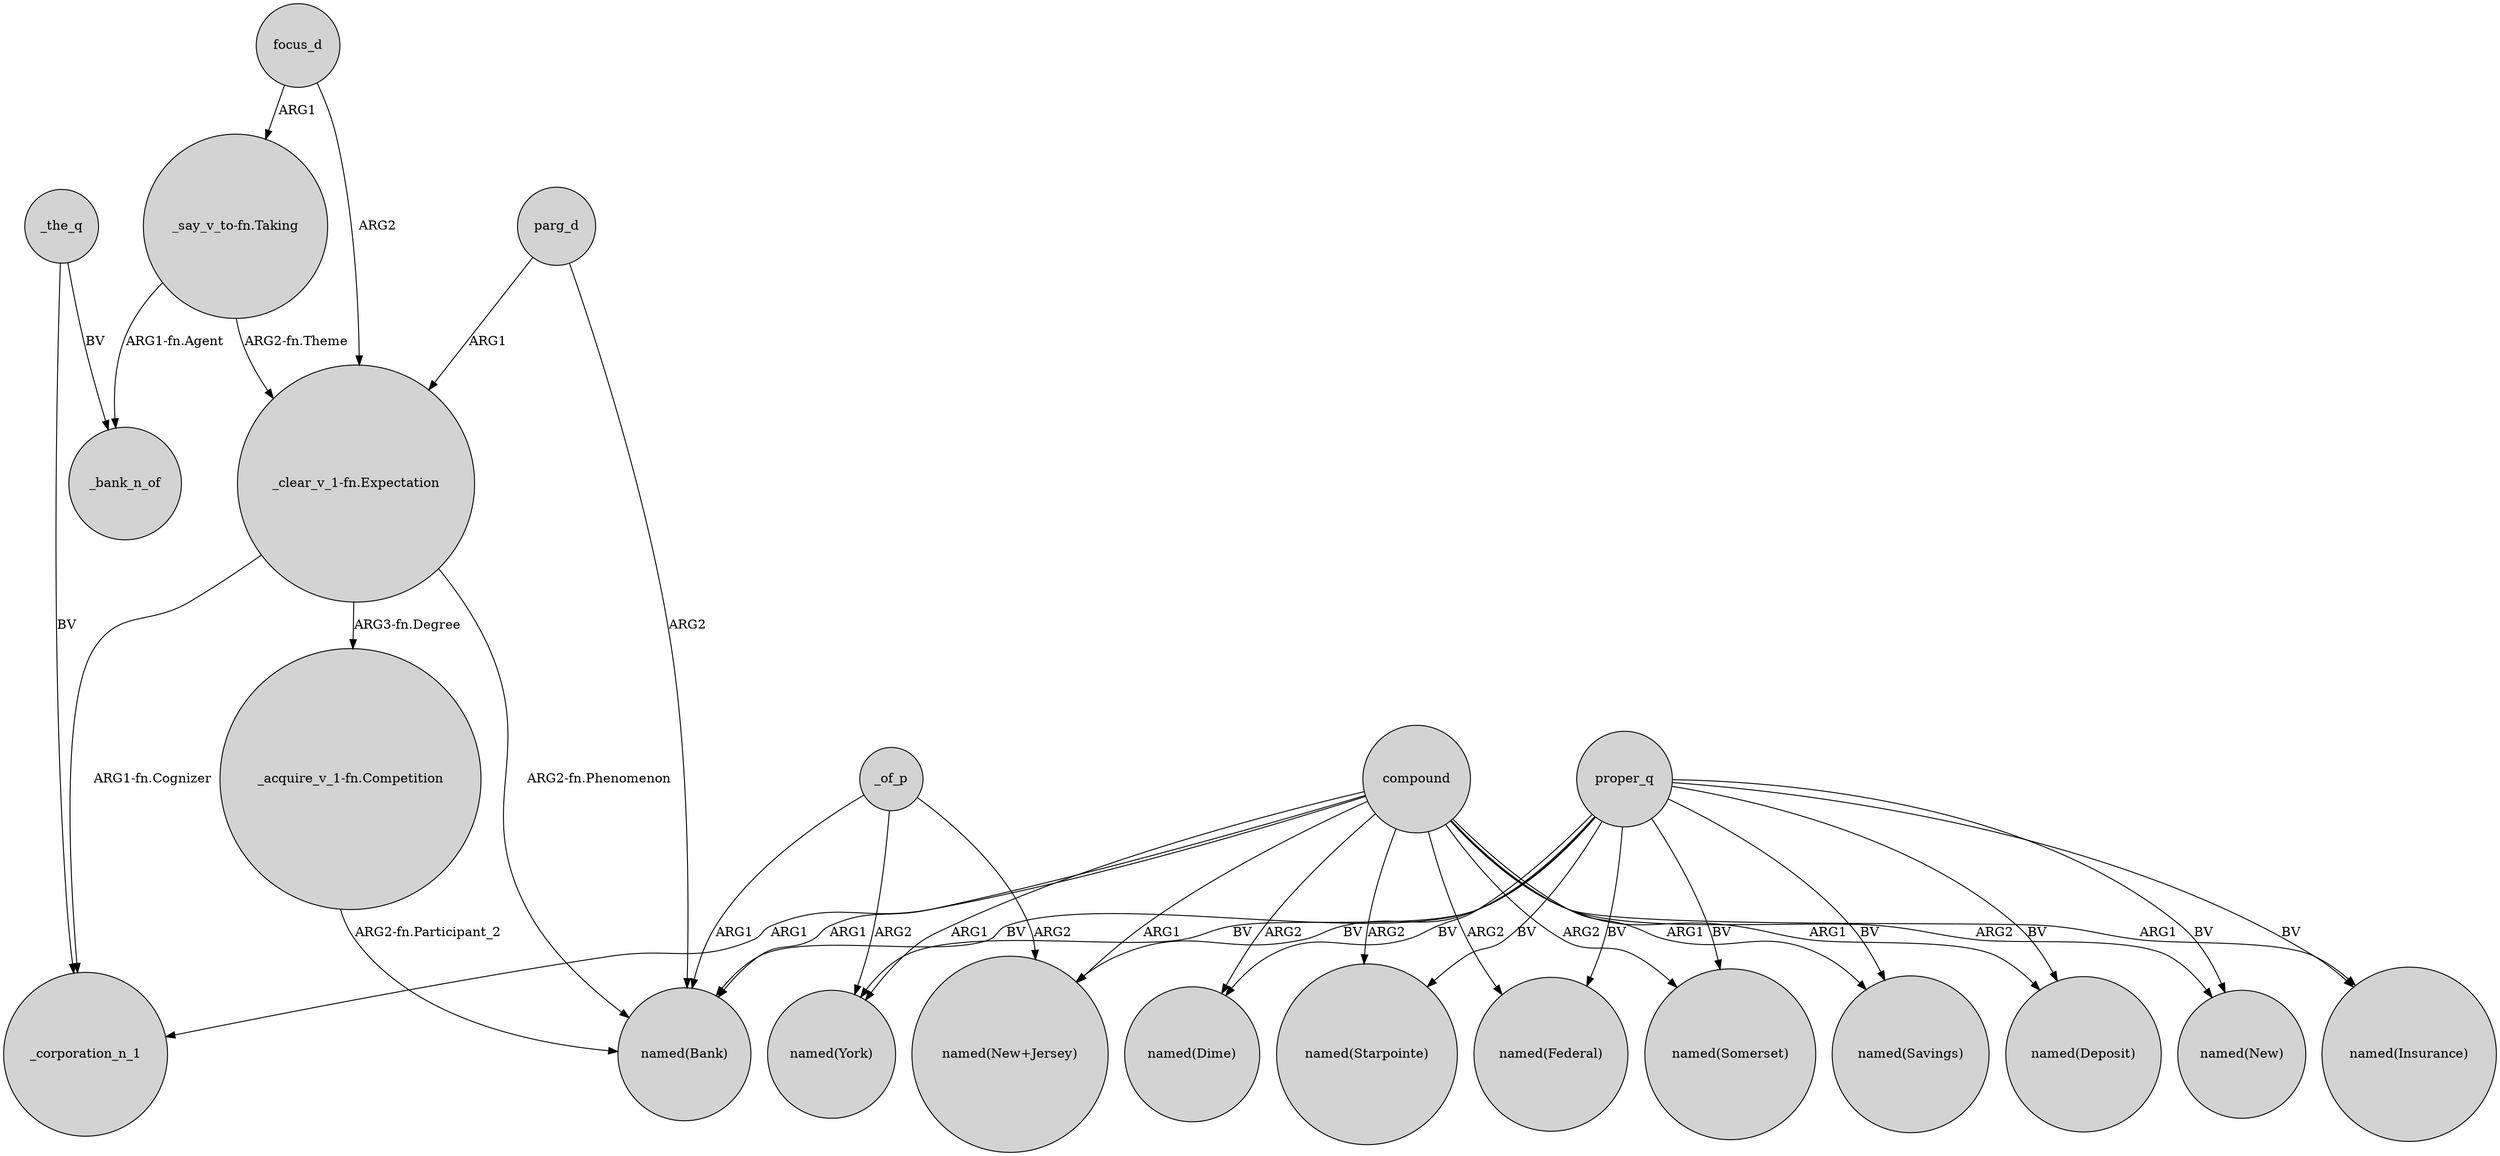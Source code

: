 digraph {
	node [shape=circle style=filled]
	proper_q -> "named(New+Jersey)" [label=BV]
	_the_q -> _bank_n_of [label=BV]
	focus_d -> "_clear_v_1-fn.Expectation" [label=ARG2]
	focus_d -> "_say_v_to-fn.Taking" [label=ARG1]
	proper_q -> "named(Insurance)" [label=BV]
	compound -> "named(New)" [label=ARG2]
	_the_q -> _corporation_n_1 [label=BV]
	"_clear_v_1-fn.Expectation" -> _corporation_n_1 [label="ARG1-fn.Cognizer"]
	compound -> "named(New+Jersey)" [label=ARG1]
	proper_q -> "named(New)" [label=BV]
	proper_q -> "named(Somerset)" [label=BV]
	compound -> "named(Federal)" [label=ARG2]
	compound -> "named(Bank)" [label=ARG1]
	proper_q -> "named(Dime)" [label=BV]
	proper_q -> "named(Federal)" [label=BV]
	proper_q -> "named(Deposit)" [label=BV]
	compound -> "named(Dime)" [label=ARG2]
	_of_p -> "named(Bank)" [label=ARG1]
	compound -> "named(Somerset)" [label=ARG2]
	proper_q -> "named(York)" [label=BV]
	compound -> "named(Deposit)" [label=ARG1]
	proper_q -> "named(Savings)" [label=BV]
	parg_d -> "_clear_v_1-fn.Expectation" [label=ARG1]
	_of_p -> "named(New+Jersey)" [label=ARG2]
	compound -> "named(Insurance)" [label=ARG1]
	"_say_v_to-fn.Taking" -> _bank_n_of [label="ARG1-fn.Agent"]
	compound -> "named(Starpointe)" [label=ARG2]
	proper_q -> "named(Starpointe)" [label=BV]
	"_acquire_v_1-fn.Competition" -> "named(Bank)" [label="ARG2-fn.Participant_2"]
	compound -> "named(Savings)" [label=ARG1]
	"_clear_v_1-fn.Expectation" -> "named(Bank)" [label="ARG2-fn.Phenomenon"]
	"_clear_v_1-fn.Expectation" -> "_acquire_v_1-fn.Competition" [label="ARG3-fn.Degree"]
	compound -> "named(York)" [label=ARG1]
	compound -> _corporation_n_1 [label=ARG1]
	"_say_v_to-fn.Taking" -> "_clear_v_1-fn.Expectation" [label="ARG2-fn.Theme"]
	_of_p -> "named(York)" [label=ARG2]
	parg_d -> "named(Bank)" [label=ARG2]
	proper_q -> "named(Bank)" [label=BV]
}
